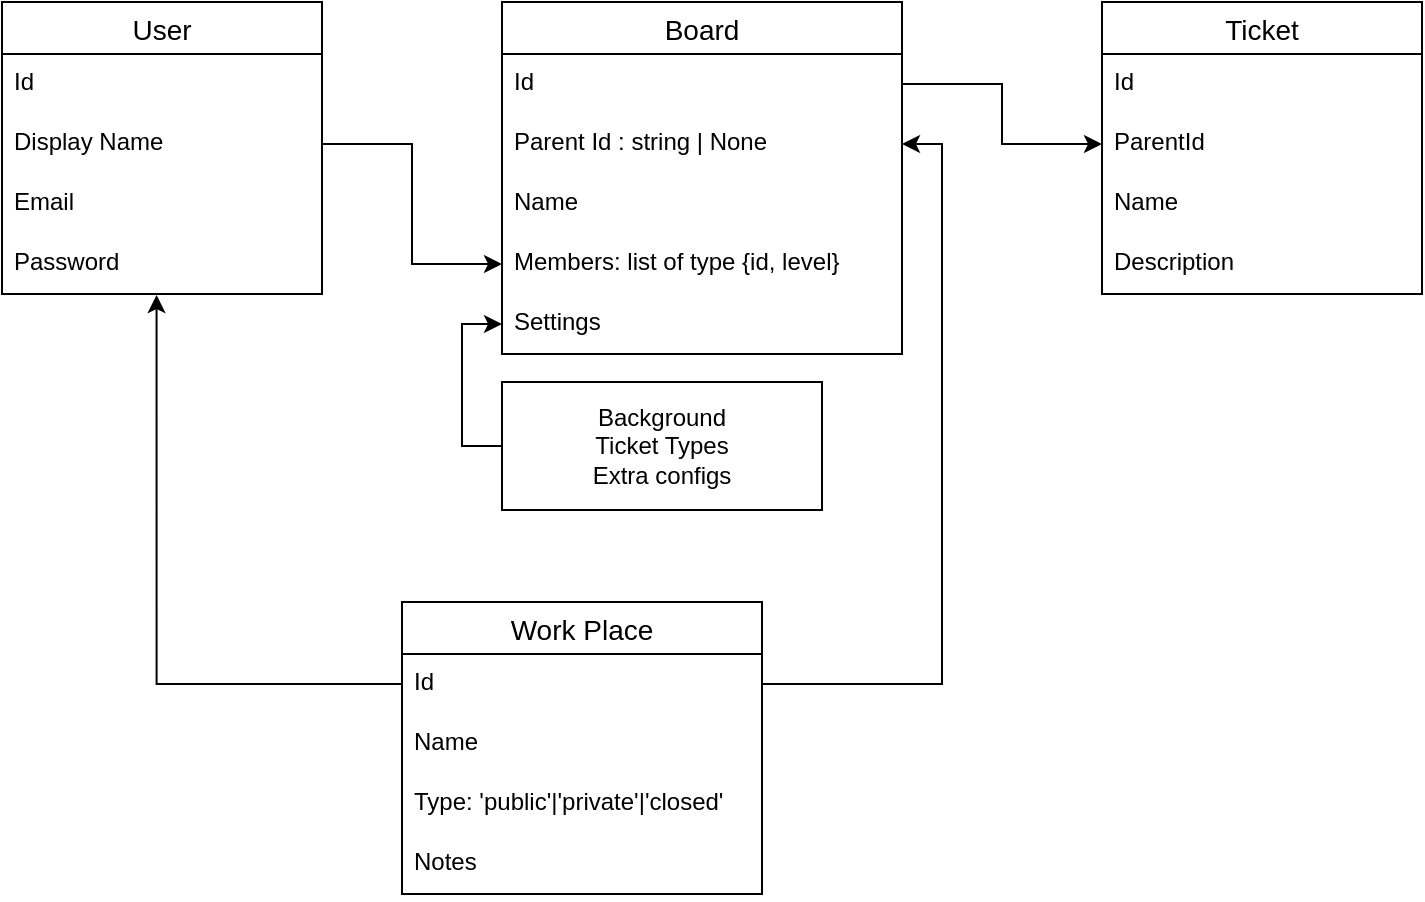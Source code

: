 <mxfile version="24.7.13">
  <diagram name="Сторінка-1" id="naHj-QnuDdYOM-ig8b9a">
    <mxGraphModel dx="988" dy="523" grid="1" gridSize="10" guides="1" tooltips="1" connect="1" arrows="1" fold="1" page="1" pageScale="1" pageWidth="827" pageHeight="1169" background="none" math="0" shadow="0">
      <root>
        <mxCell id="0" />
        <mxCell id="1" parent="0" />
        <mxCell id="Ql-I2_LMqkR5jl7j12gT-2" value="User" style="swimlane;fontStyle=0;childLayout=stackLayout;horizontal=1;startSize=26;horizontalStack=0;resizeParent=1;resizeParentMax=0;resizeLast=0;collapsible=1;marginBottom=0;align=center;fontSize=14;" parent="1" vertex="1">
          <mxGeometry x="60" y="30" width="160" height="146" as="geometry" />
        </mxCell>
        <mxCell id="Ql-I2_LMqkR5jl7j12gT-6" value="Id" style="text;strokeColor=none;fillColor=none;spacingLeft=4;spacingRight=4;overflow=hidden;rotatable=0;points=[[0,0.5],[1,0.5]];portConstraint=eastwest;fontSize=12;whiteSpace=wrap;html=1;" parent="Ql-I2_LMqkR5jl7j12gT-2" vertex="1">
          <mxGeometry y="26" width="160" height="30" as="geometry" />
        </mxCell>
        <mxCell id="Ql-I2_LMqkR5jl7j12gT-3" value="Display Name" style="text;strokeColor=none;fillColor=none;spacingLeft=4;spacingRight=4;overflow=hidden;rotatable=0;points=[[0,0.5],[1,0.5]];portConstraint=eastwest;fontSize=12;whiteSpace=wrap;html=1;" parent="Ql-I2_LMqkR5jl7j12gT-2" vertex="1">
          <mxGeometry y="56" width="160" height="30" as="geometry" />
        </mxCell>
        <mxCell id="Ql-I2_LMqkR5jl7j12gT-4" value="Email" style="text;strokeColor=none;fillColor=none;spacingLeft=4;spacingRight=4;overflow=hidden;rotatable=0;points=[[0,0.5],[1,0.5]];portConstraint=eastwest;fontSize=12;whiteSpace=wrap;html=1;" parent="Ql-I2_LMqkR5jl7j12gT-2" vertex="1">
          <mxGeometry y="86" width="160" height="30" as="geometry" />
        </mxCell>
        <mxCell id="Ql-I2_LMqkR5jl7j12gT-5" value="Password" style="text;strokeColor=none;fillColor=none;spacingLeft=4;spacingRight=4;overflow=hidden;rotatable=0;points=[[0,0.5],[1,0.5]];portConstraint=eastwest;fontSize=12;whiteSpace=wrap;html=1;" parent="Ql-I2_LMqkR5jl7j12gT-2" vertex="1">
          <mxGeometry y="116" width="160" height="30" as="geometry" />
        </mxCell>
        <mxCell id="Ql-I2_LMqkR5jl7j12gT-20" value="Work Place" style="swimlane;fontStyle=0;childLayout=stackLayout;horizontal=1;startSize=26;horizontalStack=0;resizeParent=1;resizeParentMax=0;resizeLast=0;collapsible=1;marginBottom=0;align=center;fontSize=14;" parent="1" vertex="1">
          <mxGeometry x="260" y="330" width="180" height="146" as="geometry" />
        </mxCell>
        <mxCell id="Ql-I2_LMqkR5jl7j12gT-21" value="Id" style="text;strokeColor=none;fillColor=none;spacingLeft=4;spacingRight=4;overflow=hidden;rotatable=0;points=[[0,0.5],[1,0.5]];portConstraint=eastwest;fontSize=12;whiteSpace=wrap;html=1;" parent="Ql-I2_LMqkR5jl7j12gT-20" vertex="1">
          <mxGeometry y="26" width="180" height="30" as="geometry" />
        </mxCell>
        <mxCell id="Ql-I2_LMqkR5jl7j12gT-22" value="Name" style="text;strokeColor=none;fillColor=none;spacingLeft=4;spacingRight=4;overflow=hidden;rotatable=0;points=[[0,0.5],[1,0.5]];portConstraint=eastwest;fontSize=12;whiteSpace=wrap;html=1;" parent="Ql-I2_LMqkR5jl7j12gT-20" vertex="1">
          <mxGeometry y="56" width="180" height="30" as="geometry" />
        </mxCell>
        <mxCell id="aQfSZwbgp6zy8vMOg0oU-4" value="Type: &#39;public&#39;|&#39;private&#39;|&#39;closed&#39;" style="text;strokeColor=none;fillColor=none;spacingLeft=4;spacingRight=4;overflow=hidden;rotatable=0;points=[[0,0.5],[1,0.5]];portConstraint=eastwest;fontSize=12;whiteSpace=wrap;html=1;" parent="Ql-I2_LMqkR5jl7j12gT-20" vertex="1">
          <mxGeometry y="86" width="180" height="30" as="geometry" />
        </mxCell>
        <mxCell id="aQfSZwbgp6zy8vMOg0oU-5" value="Notes" style="text;strokeColor=none;fillColor=none;spacingLeft=4;spacingRight=4;overflow=hidden;rotatable=0;points=[[0,0.5],[1,0.5]];portConstraint=eastwest;fontSize=12;whiteSpace=wrap;html=1;" parent="Ql-I2_LMqkR5jl7j12gT-20" vertex="1">
          <mxGeometry y="116" width="180" height="30" as="geometry" />
        </mxCell>
        <mxCell id="Ql-I2_LMqkR5jl7j12gT-33" value="Board" style="swimlane;fontStyle=0;childLayout=stackLayout;horizontal=1;startSize=26;horizontalStack=0;resizeParent=1;resizeParentMax=0;resizeLast=0;collapsible=1;marginBottom=0;align=center;fontSize=14;" parent="1" vertex="1">
          <mxGeometry x="310" y="30" width="200" height="176" as="geometry" />
        </mxCell>
        <mxCell id="Ql-I2_LMqkR5jl7j12gT-34" value="Id" style="text;strokeColor=none;fillColor=none;spacingLeft=4;spacingRight=4;overflow=hidden;rotatable=0;points=[[0,0.5],[1,0.5]];portConstraint=eastwest;fontSize=12;whiteSpace=wrap;html=1;" parent="Ql-I2_LMqkR5jl7j12gT-33" vertex="1">
          <mxGeometry y="26" width="200" height="30" as="geometry" />
        </mxCell>
        <mxCell id="Ql-I2_LMqkR5jl7j12gT-35" value="Parent Id : string | None" style="text;strokeColor=none;fillColor=none;spacingLeft=4;spacingRight=4;overflow=hidden;rotatable=0;points=[[0,0.5],[1,0.5]];portConstraint=eastwest;fontSize=12;whiteSpace=wrap;html=1;" parent="Ql-I2_LMqkR5jl7j12gT-33" vertex="1">
          <mxGeometry y="56" width="200" height="30" as="geometry" />
        </mxCell>
        <mxCell id="Ql-I2_LMqkR5jl7j12gT-36" value="Name" style="text;strokeColor=none;fillColor=none;spacingLeft=4;spacingRight=4;overflow=hidden;rotatable=0;points=[[0,0.5],[1,0.5]];portConstraint=eastwest;fontSize=12;whiteSpace=wrap;html=1;" parent="Ql-I2_LMqkR5jl7j12gT-33" vertex="1">
          <mxGeometry y="86" width="200" height="30" as="geometry" />
        </mxCell>
        <mxCell id="Ql-I2_LMqkR5jl7j12gT-38" value="Members: list of type {id, level}" style="text;strokeColor=none;fillColor=none;spacingLeft=4;spacingRight=4;overflow=hidden;rotatable=0;points=[[0,0.5],[1,0.5]];portConstraint=eastwest;fontSize=12;whiteSpace=wrap;html=1;" parent="Ql-I2_LMqkR5jl7j12gT-33" vertex="1">
          <mxGeometry y="116" width="200" height="30" as="geometry" />
        </mxCell>
        <mxCell id="Ql-I2_LMqkR5jl7j12gT-50" value="Settings" style="text;strokeColor=none;fillColor=none;spacingLeft=4;spacingRight=4;overflow=hidden;rotatable=0;points=[[0,0.5],[1,0.5]];portConstraint=eastwest;fontSize=12;whiteSpace=wrap;html=1;" parent="Ql-I2_LMqkR5jl7j12gT-33" vertex="1">
          <mxGeometry y="146" width="200" height="30" as="geometry" />
        </mxCell>
        <mxCell id="Ql-I2_LMqkR5jl7j12gT-57" style="edgeStyle=orthogonalEdgeStyle;rounded=0;orthogonalLoop=1;jettySize=auto;html=1;exitX=0;exitY=0.5;exitDx=0;exitDy=0;entryX=0;entryY=0.5;entryDx=0;entryDy=0;" parent="1" source="Ql-I2_LMqkR5jl7j12gT-39" target="Ql-I2_LMqkR5jl7j12gT-50" edge="1">
          <mxGeometry relative="1" as="geometry" />
        </mxCell>
        <mxCell id="Ql-I2_LMqkR5jl7j12gT-39" value="Background&lt;div&gt;Ticket Types&lt;/div&gt;&lt;div&gt;Extra configs&lt;/div&gt;" style="whiteSpace=wrap;html=1;align=center;" parent="1" vertex="1">
          <mxGeometry x="310" y="220" width="160" height="64" as="geometry" />
        </mxCell>
        <mxCell id="Ql-I2_LMqkR5jl7j12gT-44" style="edgeStyle=orthogonalEdgeStyle;rounded=0;orthogonalLoop=1;jettySize=auto;html=1;exitX=0;exitY=0.5;exitDx=0;exitDy=0;entryX=0.483;entryY=1.017;entryDx=0;entryDy=0;entryPerimeter=0;" parent="1" source="Ql-I2_LMqkR5jl7j12gT-21" target="Ql-I2_LMqkR5jl7j12gT-5" edge="1">
          <mxGeometry relative="1" as="geometry">
            <mxPoint x="220" y="221" as="targetPoint" />
          </mxGeometry>
        </mxCell>
        <mxCell id="Ql-I2_LMqkR5jl7j12gT-53" value="Ticket" style="swimlane;fontStyle=0;childLayout=stackLayout;horizontal=1;startSize=26;horizontalStack=0;resizeParent=1;resizeParentMax=0;resizeLast=0;collapsible=1;marginBottom=0;align=center;fontSize=14;" parent="1" vertex="1">
          <mxGeometry x="610" y="30" width="160" height="146" as="geometry" />
        </mxCell>
        <mxCell id="Ql-I2_LMqkR5jl7j12gT-54" value="Id" style="text;strokeColor=none;fillColor=none;spacingLeft=4;spacingRight=4;overflow=hidden;rotatable=0;points=[[0,0.5],[1,0.5]];portConstraint=eastwest;fontSize=12;whiteSpace=wrap;html=1;" parent="Ql-I2_LMqkR5jl7j12gT-53" vertex="1">
          <mxGeometry y="26" width="160" height="30" as="geometry" />
        </mxCell>
        <mxCell id="Ql-I2_LMqkR5jl7j12gT-55" value="ParentId" style="text;strokeColor=none;fillColor=none;spacingLeft=4;spacingRight=4;overflow=hidden;rotatable=0;points=[[0,0.5],[1,0.5]];portConstraint=eastwest;fontSize=12;whiteSpace=wrap;html=1;" parent="Ql-I2_LMqkR5jl7j12gT-53" vertex="1">
          <mxGeometry y="56" width="160" height="30" as="geometry" />
        </mxCell>
        <mxCell id="Ql-I2_LMqkR5jl7j12gT-58" value="Name" style="text;strokeColor=none;fillColor=none;spacingLeft=4;spacingRight=4;overflow=hidden;rotatable=0;points=[[0,0.5],[1,0.5]];portConstraint=eastwest;fontSize=12;whiteSpace=wrap;html=1;" parent="Ql-I2_LMqkR5jl7j12gT-53" vertex="1">
          <mxGeometry y="86" width="160" height="30" as="geometry" />
        </mxCell>
        <mxCell id="Ql-I2_LMqkR5jl7j12gT-56" value="Description" style="text;strokeColor=none;fillColor=none;spacingLeft=4;spacingRight=4;overflow=hidden;rotatable=0;points=[[0,0.5],[1,0.5]];portConstraint=eastwest;fontSize=12;whiteSpace=wrap;html=1;" parent="Ql-I2_LMqkR5jl7j12gT-53" vertex="1">
          <mxGeometry y="116" width="160" height="30" as="geometry" />
        </mxCell>
        <mxCell id="Ql-I2_LMqkR5jl7j12gT-61" style="edgeStyle=orthogonalEdgeStyle;rounded=0;orthogonalLoop=1;jettySize=auto;html=1;exitX=1;exitY=0.5;exitDx=0;exitDy=0;entryX=1;entryY=0.5;entryDx=0;entryDy=0;" parent="1" source="Ql-I2_LMqkR5jl7j12gT-21" target="Ql-I2_LMqkR5jl7j12gT-35" edge="1">
          <mxGeometry relative="1" as="geometry" />
        </mxCell>
        <mxCell id="Ql-I2_LMqkR5jl7j12gT-62" style="edgeStyle=orthogonalEdgeStyle;rounded=0;orthogonalLoop=1;jettySize=auto;html=1;exitX=1;exitY=0.5;exitDx=0;exitDy=0;entryX=0;entryY=0.5;entryDx=0;entryDy=0;" parent="1" source="Ql-I2_LMqkR5jl7j12gT-34" target="Ql-I2_LMqkR5jl7j12gT-55" edge="1">
          <mxGeometry relative="1" as="geometry" />
        </mxCell>
        <mxCell id="E4s5W_MBpHNWq-dPu75c-1" style="edgeStyle=orthogonalEdgeStyle;rounded=0;orthogonalLoop=1;jettySize=auto;html=1;exitX=1;exitY=0.5;exitDx=0;exitDy=0;entryX=0;entryY=0.5;entryDx=0;entryDy=0;" edge="1" parent="1" source="Ql-I2_LMqkR5jl7j12gT-3" target="Ql-I2_LMqkR5jl7j12gT-38">
          <mxGeometry relative="1" as="geometry" />
        </mxCell>
      </root>
    </mxGraphModel>
  </diagram>
</mxfile>
